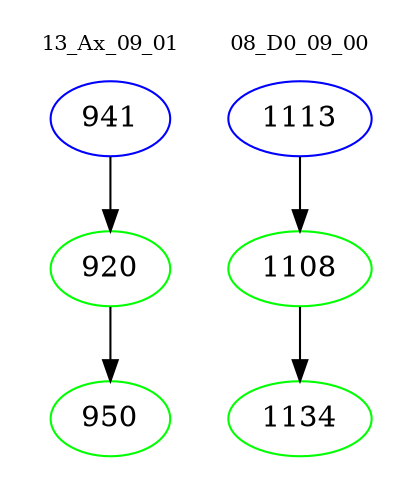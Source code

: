 digraph{
subgraph cluster_0 {
color = white
label = "13_Ax_09_01";
fontsize=10;
T0_941 [label="941", color="blue"]
T0_941 -> T0_920 [color="black"]
T0_920 [label="920", color="green"]
T0_920 -> T0_950 [color="black"]
T0_950 [label="950", color="green"]
}
subgraph cluster_1 {
color = white
label = "08_D0_09_00";
fontsize=10;
T1_1113 [label="1113", color="blue"]
T1_1113 -> T1_1108 [color="black"]
T1_1108 [label="1108", color="green"]
T1_1108 -> T1_1134 [color="black"]
T1_1134 [label="1134", color="green"]
}
}
